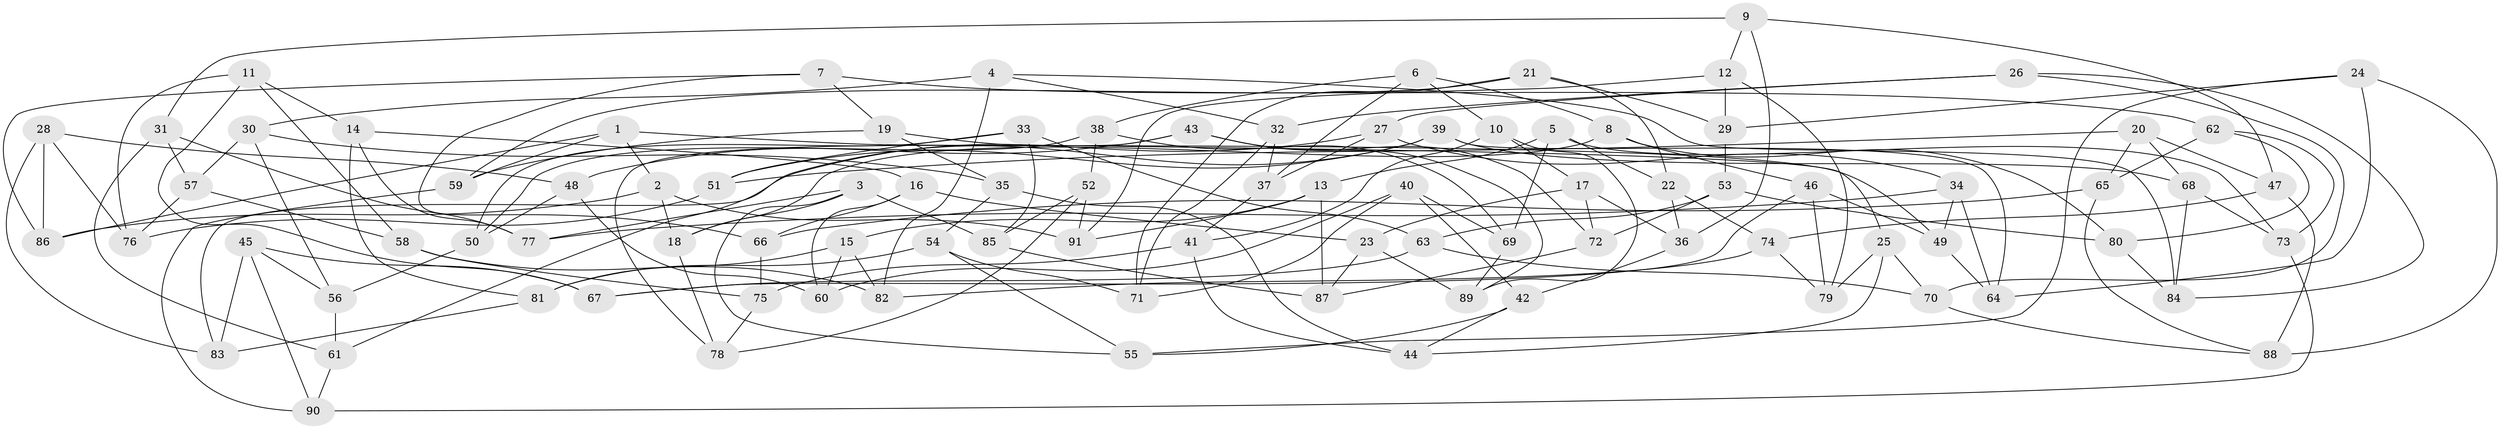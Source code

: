 // coarse degree distribution, {5: 0.06349206349206349, 6: 0.38095238095238093, 4: 0.5555555555555556}
// Generated by graph-tools (version 1.1) at 2025/24/03/03/25 07:24:22]
// undirected, 91 vertices, 182 edges
graph export_dot {
graph [start="1"]
  node [color=gray90,style=filled];
  1;
  2;
  3;
  4;
  5;
  6;
  7;
  8;
  9;
  10;
  11;
  12;
  13;
  14;
  15;
  16;
  17;
  18;
  19;
  20;
  21;
  22;
  23;
  24;
  25;
  26;
  27;
  28;
  29;
  30;
  31;
  32;
  33;
  34;
  35;
  36;
  37;
  38;
  39;
  40;
  41;
  42;
  43;
  44;
  45;
  46;
  47;
  48;
  49;
  50;
  51;
  52;
  53;
  54;
  55;
  56;
  57;
  58;
  59;
  60;
  61;
  62;
  63;
  64;
  65;
  66;
  67;
  68;
  69;
  70;
  71;
  72;
  73;
  74;
  75;
  76;
  77;
  78;
  79;
  80;
  81;
  82;
  83;
  84;
  85;
  86;
  87;
  88;
  89;
  90;
  91;
  1 -- 59;
  1 -- 49;
  1 -- 2;
  1 -- 86;
  2 -- 86;
  2 -- 18;
  2 -- 91;
  3 -- 85;
  3 -- 77;
  3 -- 55;
  3 -- 18;
  4 -- 32;
  4 -- 84;
  4 -- 30;
  4 -- 82;
  5 -- 13;
  5 -- 73;
  5 -- 69;
  5 -- 22;
  6 -- 10;
  6 -- 8;
  6 -- 37;
  6 -- 38;
  7 -- 62;
  7 -- 19;
  7 -- 66;
  7 -- 86;
  8 -- 80;
  8 -- 18;
  8 -- 46;
  9 -- 12;
  9 -- 47;
  9 -- 36;
  9 -- 31;
  10 -- 89;
  10 -- 17;
  10 -- 41;
  11 -- 67;
  11 -- 76;
  11 -- 14;
  11 -- 58;
  12 -- 91;
  12 -- 79;
  12 -- 29;
  13 -- 15;
  13 -- 91;
  13 -- 87;
  14 -- 77;
  14 -- 16;
  14 -- 81;
  15 -- 81;
  15 -- 82;
  15 -- 60;
  16 -- 23;
  16 -- 66;
  16 -- 60;
  17 -- 36;
  17 -- 72;
  17 -- 23;
  18 -- 78;
  19 -- 35;
  19 -- 25;
  19 -- 59;
  20 -- 51;
  20 -- 65;
  20 -- 47;
  20 -- 68;
  21 -- 22;
  21 -- 71;
  21 -- 59;
  21 -- 29;
  22 -- 74;
  22 -- 36;
  23 -- 89;
  23 -- 87;
  24 -- 88;
  24 -- 29;
  24 -- 64;
  24 -- 55;
  25 -- 70;
  25 -- 79;
  25 -- 44;
  26 -- 70;
  26 -- 27;
  26 -- 32;
  26 -- 84;
  27 -- 61;
  27 -- 34;
  27 -- 37;
  28 -- 76;
  28 -- 83;
  28 -- 48;
  28 -- 86;
  29 -- 53;
  30 -- 56;
  30 -- 35;
  30 -- 57;
  31 -- 77;
  31 -- 61;
  31 -- 57;
  32 -- 37;
  32 -- 71;
  33 -- 51;
  33 -- 85;
  33 -- 50;
  33 -- 63;
  34 -- 77;
  34 -- 49;
  34 -- 64;
  35 -- 54;
  35 -- 44;
  36 -- 42;
  37 -- 41;
  38 -- 50;
  38 -- 69;
  38 -- 52;
  39 -- 83;
  39 -- 68;
  39 -- 51;
  39 -- 64;
  40 -- 60;
  40 -- 69;
  40 -- 71;
  40 -- 42;
  41 -- 75;
  41 -- 44;
  42 -- 44;
  42 -- 55;
  43 -- 89;
  43 -- 48;
  43 -- 72;
  43 -- 78;
  45 -- 67;
  45 -- 90;
  45 -- 56;
  45 -- 83;
  46 -- 49;
  46 -- 79;
  46 -- 67;
  47 -- 88;
  47 -- 74;
  48 -- 50;
  48 -- 60;
  49 -- 64;
  50 -- 56;
  51 -- 76;
  52 -- 78;
  52 -- 85;
  52 -- 91;
  53 -- 72;
  53 -- 63;
  53 -- 80;
  54 -- 71;
  54 -- 81;
  54 -- 55;
  56 -- 61;
  57 -- 76;
  57 -- 58;
  58 -- 82;
  58 -- 75;
  59 -- 90;
  61 -- 90;
  62 -- 73;
  62 -- 65;
  62 -- 80;
  63 -- 70;
  63 -- 67;
  65 -- 88;
  65 -- 66;
  66 -- 75;
  68 -- 84;
  68 -- 73;
  69 -- 89;
  70 -- 88;
  72 -- 87;
  73 -- 90;
  74 -- 82;
  74 -- 79;
  75 -- 78;
  80 -- 84;
  81 -- 83;
  85 -- 87;
}
